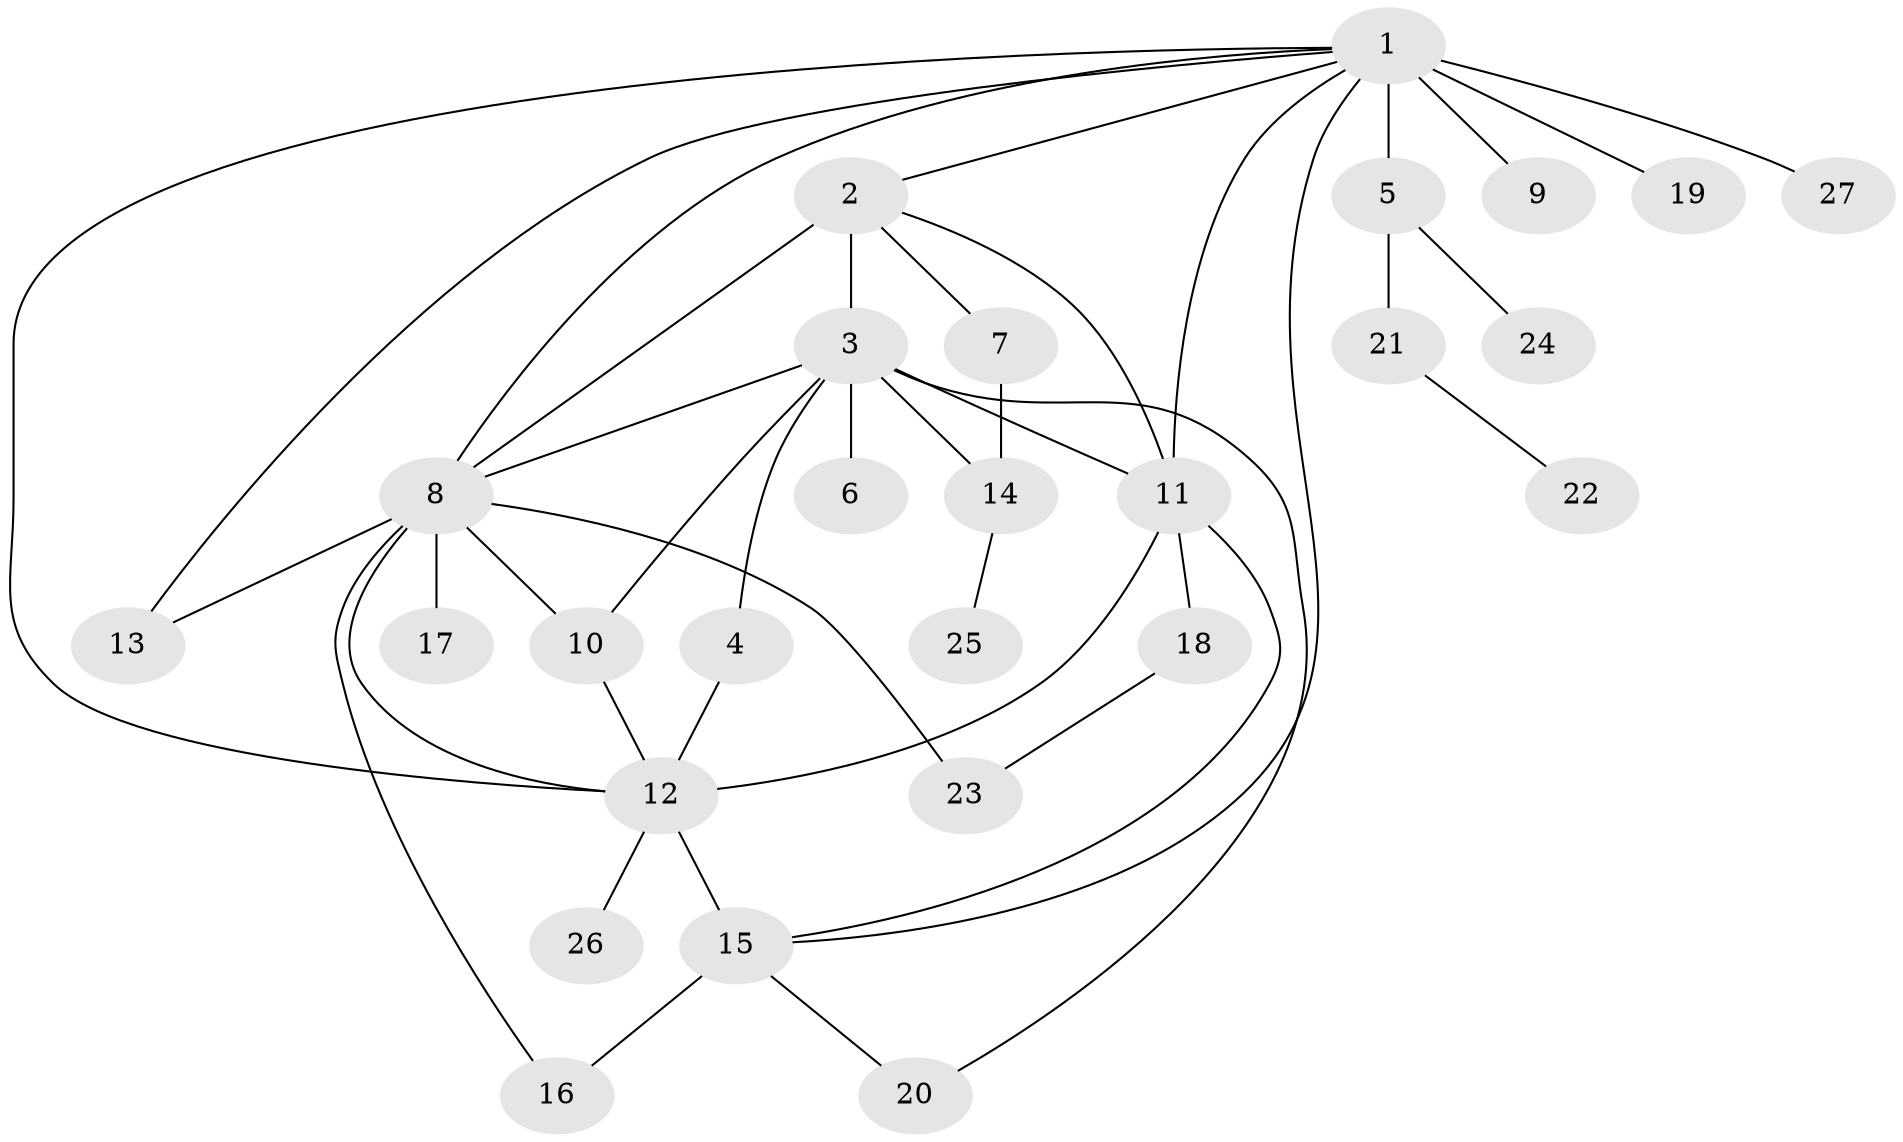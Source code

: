 // original degree distribution, {17: 0.02247191011235955, 5: 0.0449438202247191, 2: 0.2247191011235955, 3: 0.11235955056179775, 1: 0.48314606741573035, 6: 0.011235955056179775, 7: 0.02247191011235955, 4: 0.056179775280898875, 8: 0.011235955056179775, 9: 0.011235955056179775}
// Generated by graph-tools (version 1.1) at 2025/50/03/04/25 22:50:29]
// undirected, 27 vertices, 42 edges
graph export_dot {
  node [color=gray90,style=filled];
  1;
  2;
  3;
  4;
  5;
  6;
  7;
  8;
  9;
  10;
  11;
  12;
  13;
  14;
  15;
  16;
  17;
  18;
  19;
  20;
  21;
  22;
  23;
  24;
  25;
  26;
  27;
  1 -- 2 [weight=2.0];
  1 -- 5 [weight=5.0];
  1 -- 8 [weight=1.0];
  1 -- 9 [weight=1.0];
  1 -- 11 [weight=1.0];
  1 -- 12 [weight=1.0];
  1 -- 13 [weight=1.0];
  1 -- 15 [weight=1.0];
  1 -- 19 [weight=1.0];
  1 -- 27 [weight=1.0];
  2 -- 3 [weight=9.0];
  2 -- 7 [weight=1.0];
  2 -- 8 [weight=1.0];
  2 -- 11 [weight=1.0];
  3 -- 4 [weight=1.0];
  3 -- 6 [weight=1.0];
  3 -- 8 [weight=1.0];
  3 -- 10 [weight=1.0];
  3 -- 11 [weight=1.0];
  3 -- 14 [weight=1.0];
  3 -- 20 [weight=1.0];
  4 -- 12 [weight=1.0];
  5 -- 21 [weight=1.0];
  5 -- 24 [weight=1.0];
  7 -- 14 [weight=1.0];
  8 -- 10 [weight=1.0];
  8 -- 12 [weight=2.0];
  8 -- 13 [weight=3.0];
  8 -- 16 [weight=1.0];
  8 -- 17 [weight=2.0];
  8 -- 23 [weight=1.0];
  10 -- 12 [weight=1.0];
  11 -- 12 [weight=1.0];
  11 -- 15 [weight=1.0];
  11 -- 18 [weight=1.0];
  12 -- 15 [weight=3.0];
  12 -- 26 [weight=1.0];
  14 -- 25 [weight=1.0];
  15 -- 16 [weight=1.0];
  15 -- 20 [weight=1.0];
  18 -- 23 [weight=1.0];
  21 -- 22 [weight=1.0];
}
